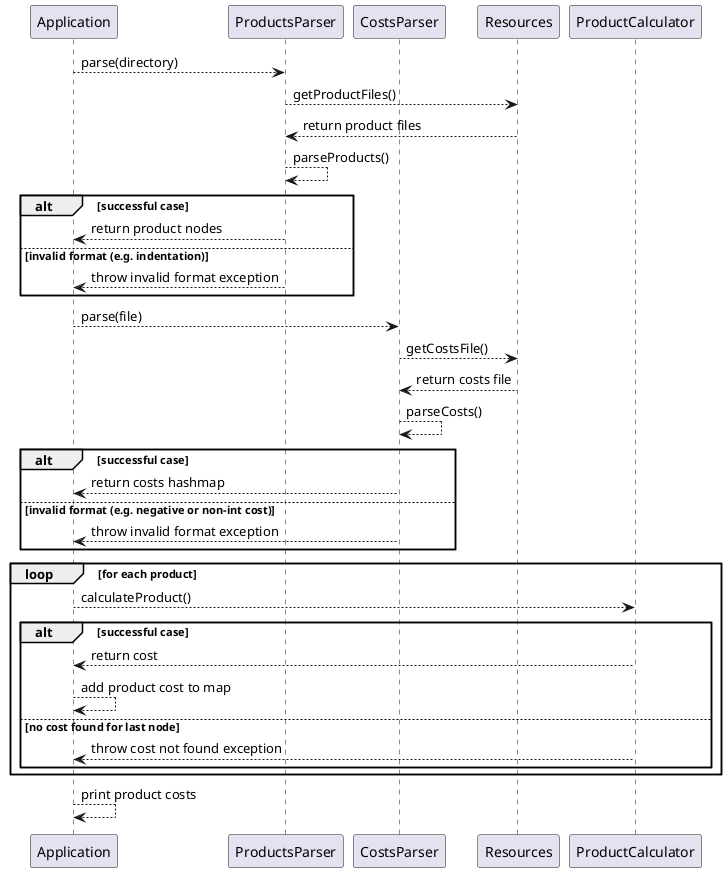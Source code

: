 @startuml

participant Application
participant ProductsParser
participant CostsParser
participant Resources
participant ProductCalculator

Application --> ProductsParser: parse(directory)
ProductsParser --> Resources: getProductFiles()
ProductsParser <-- Resources: return product files
ProductsParser --> ProductsParser: parseProducts()
alt successful case
  Application <-- ProductsParser: return product nodes
else invalid format (e.g. indentation)
  Application <-- ProductsParser: throw invalid format exception
end

Application --> CostsParser: parse(file)
CostsParser --> Resources: getCostsFile()
CostsParser <-- Resources: return costs file
CostsParser --> CostsParser: parseCosts()
alt successful case
  Application <-- CostsParser: return costs hashmap
else invalid format (e.g. negative or non-int cost)
  Application <-- CostsParser: throw invalid format exception
end

loop for each product
  Application --> ProductCalculator: calculateProduct()
  alt successful case
    Application <-- ProductCalculator: return cost
    Application --> Application: add product cost to map
  else no cost found for last node
    Application <-- ProductCalculator: throw cost not found exception
  end
end

Application --> Application: print product costs

@enduml
